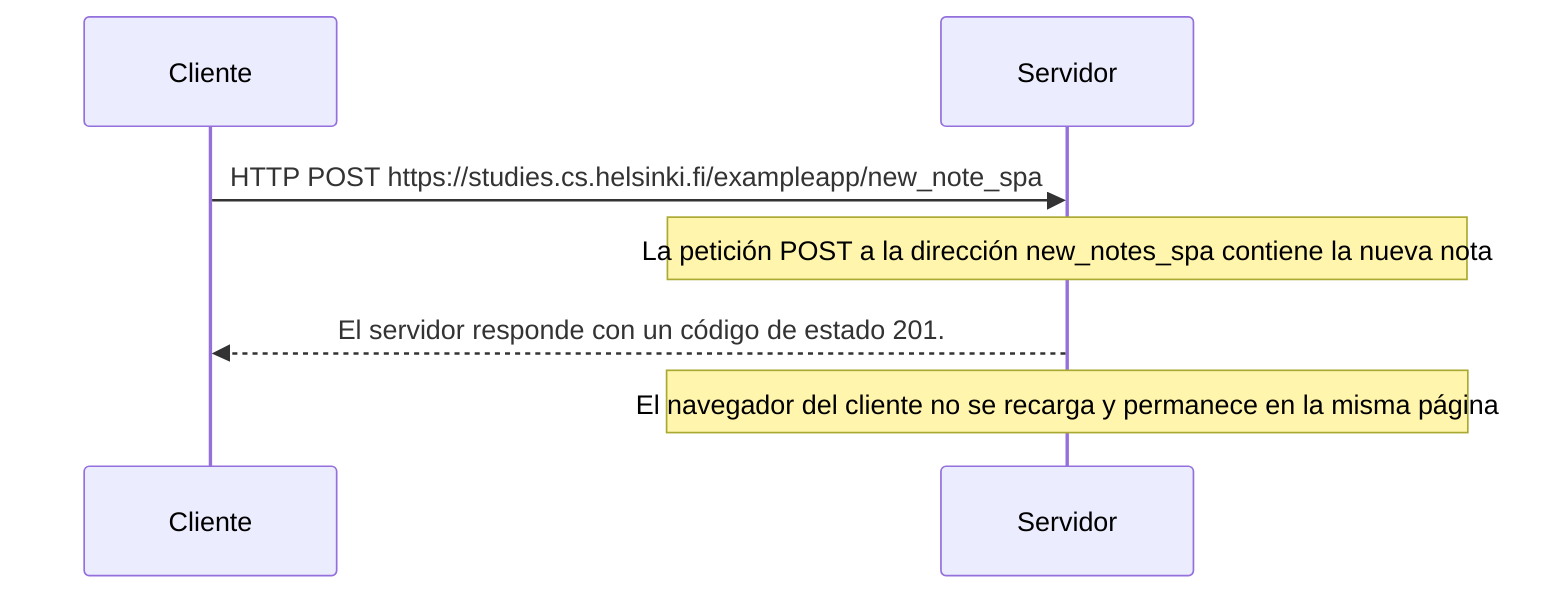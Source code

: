 sequenceDiagram
    participant Cliente
    participant Servidor

    Cliente->>Servidor: HTTP POST https://studies.cs.helsinki.fi/exampleapp/new_note_spa
    Note over Servidor: La petición POST a la dirección new_notes_spa contiene la nueva nota
    Servidor-->>Cliente: El servidor responde con un código de estado 201. 
    Note over Servidor: El navegador del cliente no se recarga y permanece en la misma página